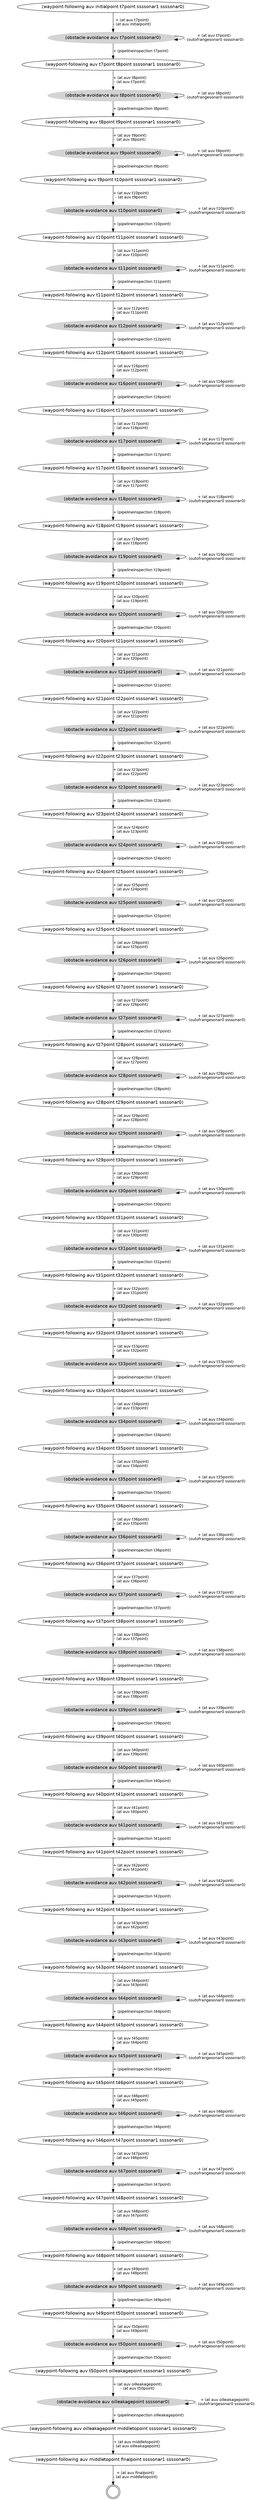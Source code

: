 digraph Struc {
 graph [fontname = "helvetica"];
 node [fontname = "helvetica"];
 edge [fontname = "helvetica"];
 node [shape=ellipse];
 packMode="graph";
 n0 [label="(waypoint-following auv initialpoint t7point ssssonar1 ssssonar0)"];
 n0->n1 [fontsize=12, label="+ (at auv t7point)\n- (at auv initialpoint)"];
 n1 [style=filled, color=lightgrey, label="(obstacle-avoidance auv t7point ssssonar0)"];
 n1->n1 [fontsize=12, label="+ (at auv t7point)\n- (outofrangesonar0 ssssonar0)"];
 n1->n2 [fontsize=12, label="+ (pipelineinspection t7point)"];
 n2 [label="(waypoint-following auv t7point t8point ssssonar1 ssssonar0)"];
 n2->n3 [fontsize=12, label="+ (at auv t8point)\n- (at auv t7point)"];
 n3 [style=filled, color=lightgrey, label="(obstacle-avoidance auv t8point ssssonar0)"];
 n3->n3 [fontsize=12, label="+ (at auv t8point)\n- (outofrangesonar0 ssssonar0)"];
 n3->n4 [fontsize=12, label="+ (pipelineinspection t8point)"];
 n4 [label="(waypoint-following auv t8point t9point ssssonar1 ssssonar0)"];
 n4->n5 [fontsize=12, label="+ (at auv t9point)\n- (at auv t8point)"];
 n5 [style=filled, color=lightgrey, label="(obstacle-avoidance auv t9point ssssonar0)"];
 n5->n5 [fontsize=12, label="+ (at auv t9point)\n- (outofrangesonar0 ssssonar0)"];
 n5->n6 [fontsize=12, label="+ (pipelineinspection t9point)"];
 n6 [label="(waypoint-following auv t9point t10point ssssonar1 ssssonar0)"];
 n6->n7 [fontsize=12, label="+ (at auv t10point)\n- (at auv t9point)"];
 n7 [style=filled, color=lightgrey, label="(obstacle-avoidance auv t10point ssssonar0)"];
 n7->n7 [fontsize=12, label="+ (at auv t10point)\n- (outofrangesonar0 ssssonar0)"];
 n7->n8 [fontsize=12, label="+ (pipelineinspection t10point)"];
 n8 [label="(waypoint-following auv t10point t11point ssssonar1 ssssonar0)"];
 n8->n9 [fontsize=12, label="+ (at auv t11point)\n- (at auv t10point)"];
 n9 [style=filled, color=lightgrey, label="(obstacle-avoidance auv t11point ssssonar0)"];
 n9->n9 [fontsize=12, label="+ (at auv t11point)\n- (outofrangesonar0 ssssonar0)"];
 n9->n10 [fontsize=12, label="+ (pipelineinspection t11point)"];
 n10 [label="(waypoint-following auv t11point t12point ssssonar1 ssssonar0)"];
 n10->n11 [fontsize=12, label="+ (at auv t12point)\n- (at auv t11point)"];
 n11 [style=filled, color=lightgrey, label="(obstacle-avoidance auv t12point ssssonar0)"];
 n11->n11 [fontsize=12, label="+ (at auv t12point)\n- (outofrangesonar0 ssssonar0)"];
 n11->n12 [fontsize=12, label="+ (pipelineinspection t12point)"];
 n12 [label="(waypoint-following auv t12point t16point ssssonar1 ssssonar0)"];
 n12->n13 [fontsize=12, label="+ (at auv t16point)\n- (at auv t12point)"];
 n13 [style=filled, color=lightgrey, label="(obstacle-avoidance auv t16point ssssonar0)"];
 n13->n13 [fontsize=12, label="+ (at auv t16point)\n- (outofrangesonar0 ssssonar0)"];
 n13->n14 [fontsize=12, label="+ (pipelineinspection t16point)"];
 n14 [label="(waypoint-following auv t16point t17point ssssonar1 ssssonar0)"];
 n14->n15 [fontsize=12, label="+ (at auv t17point)\n- (at auv t16point)"];
 n15 [style=filled, color=lightgrey, label="(obstacle-avoidance auv t17point ssssonar0)"];
 n15->n15 [fontsize=12, label="+ (at auv t17point)\n- (outofrangesonar0 ssssonar0)"];
 n15->n16 [fontsize=12, label="+ (pipelineinspection t17point)"];
 n16 [label="(waypoint-following auv t17point t18point ssssonar1 ssssonar0)"];
 n16->n17 [fontsize=12, label="+ (at auv t18point)\n- (at auv t17point)"];
 n17 [style=filled, color=lightgrey, label="(obstacle-avoidance auv t18point ssssonar0)"];
 n17->n17 [fontsize=12, label="+ (at auv t18point)\n- (outofrangesonar0 ssssonar0)"];
 n17->n18 [fontsize=12, label="+ (pipelineinspection t18point)"];
 n18 [label="(waypoint-following auv t18point t19point ssssonar1 ssssonar0)"];
 n18->n19 [fontsize=12, label="+ (at auv t19point)\n- (at auv t18point)"];
 n19 [style=filled, color=lightgrey, label="(obstacle-avoidance auv t19point ssssonar0)"];
 n19->n19 [fontsize=12, label="+ (at auv t19point)\n- (outofrangesonar0 ssssonar0)"];
 n19->n20 [fontsize=12, label="+ (pipelineinspection t19point)"];
 n20 [label="(waypoint-following auv t19point t20point ssssonar1 ssssonar0)"];
 n20->n21 [fontsize=12, label="+ (at auv t20point)\n- (at auv t19point)"];
 n21 [style=filled, color=lightgrey, label="(obstacle-avoidance auv t20point ssssonar0)"];
 n21->n21 [fontsize=12, label="+ (at auv t20point)\n- (outofrangesonar0 ssssonar0)"];
 n21->n22 [fontsize=12, label="+ (pipelineinspection t20point)"];
 n22 [label="(waypoint-following auv t20point t21point ssssonar1 ssssonar0)"];
 n22->n23 [fontsize=12, label="+ (at auv t21point)\n- (at auv t20point)"];
 n23 [style=filled, color=lightgrey, label="(obstacle-avoidance auv t21point ssssonar0)"];
 n23->n23 [fontsize=12, label="+ (at auv t21point)\n- (outofrangesonar0 ssssonar0)"];
 n23->n24 [fontsize=12, label="+ (pipelineinspection t21point)"];
 n24 [label="(waypoint-following auv t21point t22point ssssonar1 ssssonar0)"];
 n24->n25 [fontsize=12, label="+ (at auv t22point)\n- (at auv t21point)"];
 n25 [style=filled, color=lightgrey, label="(obstacle-avoidance auv t22point ssssonar0)"];
 n25->n25 [fontsize=12, label="+ (at auv t22point)\n- (outofrangesonar0 ssssonar0)"];
 n25->n26 [fontsize=12, label="+ (pipelineinspection t22point)"];
 n26 [label="(waypoint-following auv t22point t23point ssssonar1 ssssonar0)"];
 n26->n27 [fontsize=12, label="+ (at auv t23point)\n- (at auv t22point)"];
 n27 [style=filled, color=lightgrey, label="(obstacle-avoidance auv t23point ssssonar0)"];
 n27->n27 [fontsize=12, label="+ (at auv t23point)\n- (outofrangesonar0 ssssonar0)"];
 n27->n28 [fontsize=12, label="+ (pipelineinspection t23point)"];
 n28 [label="(waypoint-following auv t23point t24point ssssonar1 ssssonar0)"];
 n28->n29 [fontsize=12, label="+ (at auv t24point)\n- (at auv t23point)"];
 n29 [style=filled, color=lightgrey, label="(obstacle-avoidance auv t24point ssssonar0)"];
 n29->n29 [fontsize=12, label="+ (at auv t24point)\n- (outofrangesonar0 ssssonar0)"];
 n29->n30 [fontsize=12, label="+ (pipelineinspection t24point)"];
 n30 [label="(waypoint-following auv t24point t25point ssssonar1 ssssonar0)"];
 n30->n31 [fontsize=12, label="+ (at auv t25point)\n- (at auv t24point)"];
 n31 [style=filled, color=lightgrey, label="(obstacle-avoidance auv t25point ssssonar0)"];
 n31->n31 [fontsize=12, label="+ (at auv t25point)\n- (outofrangesonar0 ssssonar0)"];
 n31->n32 [fontsize=12, label="+ (pipelineinspection t25point)"];
 n32 [label="(waypoint-following auv t25point t26point ssssonar1 ssssonar0)"];
 n32->n33 [fontsize=12, label="+ (at auv t26point)\n- (at auv t25point)"];
 n33 [style=filled, color=lightgrey, label="(obstacle-avoidance auv t26point ssssonar0)"];
 n33->n33 [fontsize=12, label="+ (at auv t26point)\n- (outofrangesonar0 ssssonar0)"];
 n33->n34 [fontsize=12, label="+ (pipelineinspection t26point)"];
 n34 [label="(waypoint-following auv t26point t27point ssssonar1 ssssonar0)"];
 n34->n35 [fontsize=12, label="+ (at auv t27point)\n- (at auv t26point)"];
 n35 [style=filled, color=lightgrey, label="(obstacle-avoidance auv t27point ssssonar0)"];
 n35->n35 [fontsize=12, label="+ (at auv t27point)\n- (outofrangesonar0 ssssonar0)"];
 n35->n36 [fontsize=12, label="+ (pipelineinspection t27point)"];
 n36 [label="(waypoint-following auv t27point t28point ssssonar1 ssssonar0)"];
 n36->n37 [fontsize=12, label="+ (at auv t28point)\n- (at auv t27point)"];
 n37 [style=filled, color=lightgrey, label="(obstacle-avoidance auv t28point ssssonar0)"];
 n37->n37 [fontsize=12, label="+ (at auv t28point)\n- (outofrangesonar0 ssssonar0)"];
 n37->n38 [fontsize=12, label="+ (pipelineinspection t28point)"];
 n38 [label="(waypoint-following auv t28point t29point ssssonar1 ssssonar0)"];
 n38->n39 [fontsize=12, label="+ (at auv t29point)\n- (at auv t28point)"];
 n39 [style=filled, color=lightgrey, label="(obstacle-avoidance auv t29point ssssonar0)"];
 n39->n39 [fontsize=12, label="+ (at auv t29point)\n- (outofrangesonar0 ssssonar0)"];
 n39->n40 [fontsize=12, label="+ (pipelineinspection t29point)"];
 n40 [label="(waypoint-following auv t29point t30point ssssonar1 ssssonar0)"];
 n40->n41 [fontsize=12, label="+ (at auv t30point)\n- (at auv t29point)"];
 n41 [style=filled, color=lightgrey, label="(obstacle-avoidance auv t30point ssssonar0)"];
 n41->n41 [fontsize=12, label="+ (at auv t30point)\n- (outofrangesonar0 ssssonar0)"];
 n41->n42 [fontsize=12, label="+ (pipelineinspection t30point)"];
 n42 [label="(waypoint-following auv t30point t31point ssssonar1 ssssonar0)"];
 n42->n43 [fontsize=12, label="+ (at auv t31point)\n- (at auv t30point)"];
 n43 [style=filled, color=lightgrey, label="(obstacle-avoidance auv t31point ssssonar0)"];
 n43->n43 [fontsize=12, label="+ (at auv t31point)\n- (outofrangesonar0 ssssonar0)"];
 n43->n44 [fontsize=12, label="+ (pipelineinspection t31point)"];
 n44 [label="(waypoint-following auv t31point t32point ssssonar1 ssssonar0)"];
 n44->n45 [fontsize=12, label="+ (at auv t32point)\n- (at auv t31point)"];
 n45 [style=filled, color=lightgrey, label="(obstacle-avoidance auv t32point ssssonar0)"];
 n45->n45 [fontsize=12, label="+ (at auv t32point)\n- (outofrangesonar0 ssssonar0)"];
 n45->n46 [fontsize=12, label="+ (pipelineinspection t32point)"];
 n46 [label="(waypoint-following auv t32point t33point ssssonar1 ssssonar0)"];
 n46->n47 [fontsize=12, label="+ (at auv t33point)\n- (at auv t32point)"];
 n47 [style=filled, color=lightgrey, label="(obstacle-avoidance auv t33point ssssonar0)"];
 n47->n47 [fontsize=12, label="+ (at auv t33point)\n- (outofrangesonar0 ssssonar0)"];
 n47->n48 [fontsize=12, label="+ (pipelineinspection t33point)"];
 n48 [label="(waypoint-following auv t33point t34point ssssonar1 ssssonar0)"];
 n48->n49 [fontsize=12, label="+ (at auv t34point)\n- (at auv t33point)"];
 n49 [style=filled, color=lightgrey, label="(obstacle-avoidance auv t34point ssssonar0)"];
 n49->n49 [fontsize=12, label="+ (at auv t34point)\n- (outofrangesonar0 ssssonar0)"];
 n49->n50 [fontsize=12, label="+ (pipelineinspection t34point)"];
 n50 [label="(waypoint-following auv t34point t35point ssssonar1 ssssonar0)"];
 n50->n51 [fontsize=12, label="+ (at auv t35point)\n- (at auv t34point)"];
 n51 [style=filled, color=lightgrey, label="(obstacle-avoidance auv t35point ssssonar0)"];
 n51->n51 [fontsize=12, label="+ (at auv t35point)\n- (outofrangesonar0 ssssonar0)"];
 n51->n52 [fontsize=12, label="+ (pipelineinspection t35point)"];
 n52 [label="(waypoint-following auv t35point t36point ssssonar1 ssssonar0)"];
 n52->n53 [fontsize=12, label="+ (at auv t36point)\n- (at auv t35point)"];
 n53 [style=filled, color=lightgrey, label="(obstacle-avoidance auv t36point ssssonar0)"];
 n53->n53 [fontsize=12, label="+ (at auv t36point)\n- (outofrangesonar0 ssssonar0)"];
 n53->n54 [fontsize=12, label="+ (pipelineinspection t36point)"];
 n54 [label="(waypoint-following auv t36point t37point ssssonar1 ssssonar0)"];
 n54->n55 [fontsize=12, label="+ (at auv t37point)\n- (at auv t36point)"];
 n55 [style=filled, color=lightgrey, label="(obstacle-avoidance auv t37point ssssonar0)"];
 n55->n55 [fontsize=12, label="+ (at auv t37point)\n- (outofrangesonar0 ssssonar0)"];
 n55->n56 [fontsize=12, label="+ (pipelineinspection t37point)"];
 n56 [label="(waypoint-following auv t37point t38point ssssonar1 ssssonar0)"];
 n56->n57 [fontsize=12, label="+ (at auv t38point)\n- (at auv t37point)"];
 n57 [style=filled, color=lightgrey, label="(obstacle-avoidance auv t38point ssssonar0)"];
 n57->n57 [fontsize=12, label="+ (at auv t38point)\n- (outofrangesonar0 ssssonar0)"];
 n57->n58 [fontsize=12, label="+ (pipelineinspection t38point)"];
 n58 [label="(waypoint-following auv t38point t39point ssssonar1 ssssonar0)"];
 n58->n59 [fontsize=12, label="+ (at auv t39point)\n- (at auv t38point)"];
 n59 [style=filled, color=lightgrey, label="(obstacle-avoidance auv t39point ssssonar0)"];
 n59->n59 [fontsize=12, label="+ (at auv t39point)\n- (outofrangesonar0 ssssonar0)"];
 n59->n60 [fontsize=12, label="+ (pipelineinspection t39point)"];
 n60 [label="(waypoint-following auv t39point t40point ssssonar1 ssssonar0)"];
 n60->n61 [fontsize=12, label="+ (at auv t40point)\n- (at auv t39point)"];
 n61 [style=filled, color=lightgrey, label="(obstacle-avoidance auv t40point ssssonar0)"];
 n61->n61 [fontsize=12, label="+ (at auv t40point)\n- (outofrangesonar0 ssssonar0)"];
 n61->n62 [fontsize=12, label="+ (pipelineinspection t40point)"];
 n62 [label="(waypoint-following auv t40point t41point ssssonar1 ssssonar0)"];
 n62->n63 [fontsize=12, label="+ (at auv t41point)\n- (at auv t40point)"];
 n63 [style=filled, color=lightgrey, label="(obstacle-avoidance auv t41point ssssonar0)"];
 n63->n63 [fontsize=12, label="+ (at auv t41point)\n- (outofrangesonar0 ssssonar0)"];
 n63->n64 [fontsize=12, label="+ (pipelineinspection t41point)"];
 n64 [label="(waypoint-following auv t41point t42point ssssonar1 ssssonar0)"];
 n64->n65 [fontsize=12, label="+ (at auv t42point)\n- (at auv t41point)"];
 n65 [style=filled, color=lightgrey, label="(obstacle-avoidance auv t42point ssssonar0)"];
 n65->n65 [fontsize=12, label="+ (at auv t42point)\n- (outofrangesonar0 ssssonar0)"];
 n65->n66 [fontsize=12, label="+ (pipelineinspection t42point)"];
 n66 [label="(waypoint-following auv t42point t43point ssssonar1 ssssonar0)"];
 n66->n67 [fontsize=12, label="+ (at auv t43point)\n- (at auv t42point)"];
 n67 [style=filled, color=lightgrey, label="(obstacle-avoidance auv t43point ssssonar0)"];
 n67->n67 [fontsize=12, label="+ (at auv t43point)\n- (outofrangesonar0 ssssonar0)"];
 n67->n68 [fontsize=12, label="+ (pipelineinspection t43point)"];
 n68 [label="(waypoint-following auv t43point t44point ssssonar1 ssssonar0)"];
 n68->n69 [fontsize=12, label="+ (at auv t44point)\n- (at auv t43point)"];
 n69 [style=filled, color=lightgrey, label="(obstacle-avoidance auv t44point ssssonar0)"];
 n69->n69 [fontsize=12, label="+ (at auv t44point)\n- (outofrangesonar0 ssssonar0)"];
 n69->n70 [fontsize=12, label="+ (pipelineinspection t44point)"];
 n70 [label="(waypoint-following auv t44point t45point ssssonar1 ssssonar0)"];
 n70->n71 [fontsize=12, label="+ (at auv t45point)\n- (at auv t44point)"];
 n71 [style=filled, color=lightgrey, label="(obstacle-avoidance auv t45point ssssonar0)"];
 n71->n71 [fontsize=12, label="+ (at auv t45point)\n- (outofrangesonar0 ssssonar0)"];
 n71->n72 [fontsize=12, label="+ (pipelineinspection t45point)"];
 n72 [label="(waypoint-following auv t45point t46point ssssonar1 ssssonar0)"];
 n72->n73 [fontsize=12, label="+ (at auv t46point)\n- (at auv t45point)"];
 n73 [style=filled, color=lightgrey, label="(obstacle-avoidance auv t46point ssssonar0)"];
 n73->n73 [fontsize=12, label="+ (at auv t46point)\n- (outofrangesonar0 ssssonar0)"];
 n73->n74 [fontsize=12, label="+ (pipelineinspection t46point)"];
 n74 [label="(waypoint-following auv t46point t47point ssssonar1 ssssonar0)"];
 n74->n75 [fontsize=12, label="+ (at auv t47point)\n- (at auv t46point)"];
 n75 [style=filled, color=lightgrey, label="(obstacle-avoidance auv t47point ssssonar0)"];
 n75->n75 [fontsize=12, label="+ (at auv t47point)\n- (outofrangesonar0 ssssonar0)"];
 n75->n76 [fontsize=12, label="+ (pipelineinspection t47point)"];
 n76 [label="(waypoint-following auv t47point t48point ssssonar1 ssssonar0)"];
 n76->n77 [fontsize=12, label="+ (at auv t48point)\n- (at auv t47point)"];
 n77 [style=filled, color=lightgrey, label="(obstacle-avoidance auv t48point ssssonar0)"];
 n77->n77 [fontsize=12, label="+ (at auv t48point)\n- (outofrangesonar0 ssssonar0)"];
 n77->n78 [fontsize=12, label="+ (pipelineinspection t48point)"];
 n78 [label="(waypoint-following auv t48point t49point ssssonar1 ssssonar0)"];
 n78->n79 [fontsize=12, label="+ (at auv t49point)\n- (at auv t48point)"];
 n79 [style=filled, color=lightgrey, label="(obstacle-avoidance auv t49point ssssonar0)"];
 n79->n79 [fontsize=12, label="+ (at auv t49point)\n- (outofrangesonar0 ssssonar0)"];
 n79->n80 [fontsize=12, label="+ (pipelineinspection t49point)"];
 n80 [label="(waypoint-following auv t49point t50point ssssonar1 ssssonar0)"];
 n80->n81 [fontsize=12, label="+ (at auv t50point)\n- (at auv t49point)"];
 n81 [style=filled, color=lightgrey, label="(obstacle-avoidance auv t50point ssssonar0)"];
 n81->n81 [fontsize=12, label="+ (at auv t50point)\n- (outofrangesonar0 ssssonar0)"];
 n81->n82 [fontsize=12, label="+ (pipelineinspection t50point)"];
 n82 [label="(waypoint-following auv t50point oilleakagepoint ssssonar1 ssssonar0)"];
 n82->n83 [fontsize=12, label="+ (at auv oilleakagepoint)\n- (at auv t50point)"];
 n83 [style=filled, color=lightgrey, label="(obstacle-avoidance auv oilleakagepoint ssssonar0)"];
 n83->n83 [fontsize=12, label="+ (at auv oilleakagepoint)\n- (outofrangesonar0 ssssonar0)"];
 n83->n84 [fontsize=12, label="+ (pipelineinspection oilleakagepoint)"];
 n84 [label="(waypoint-following auv oilleakagepoint middletopoint ssssonar1 ssssonar0)"];
 n84->n85 [fontsize=12, label="+ (at auv middletopoint)\n- (at auv oilleakagepoint)"];
 n85 [label="(waypoint-following auv middletopoint finalpoint ssssonar1 ssssonar0)"];
 n85->n86 [fontsize=12, label="+ (at auv finalpoint)\n- (at auv middletopoint)"];
 n86 [shape=circle,label="",peripheries=2];
}
